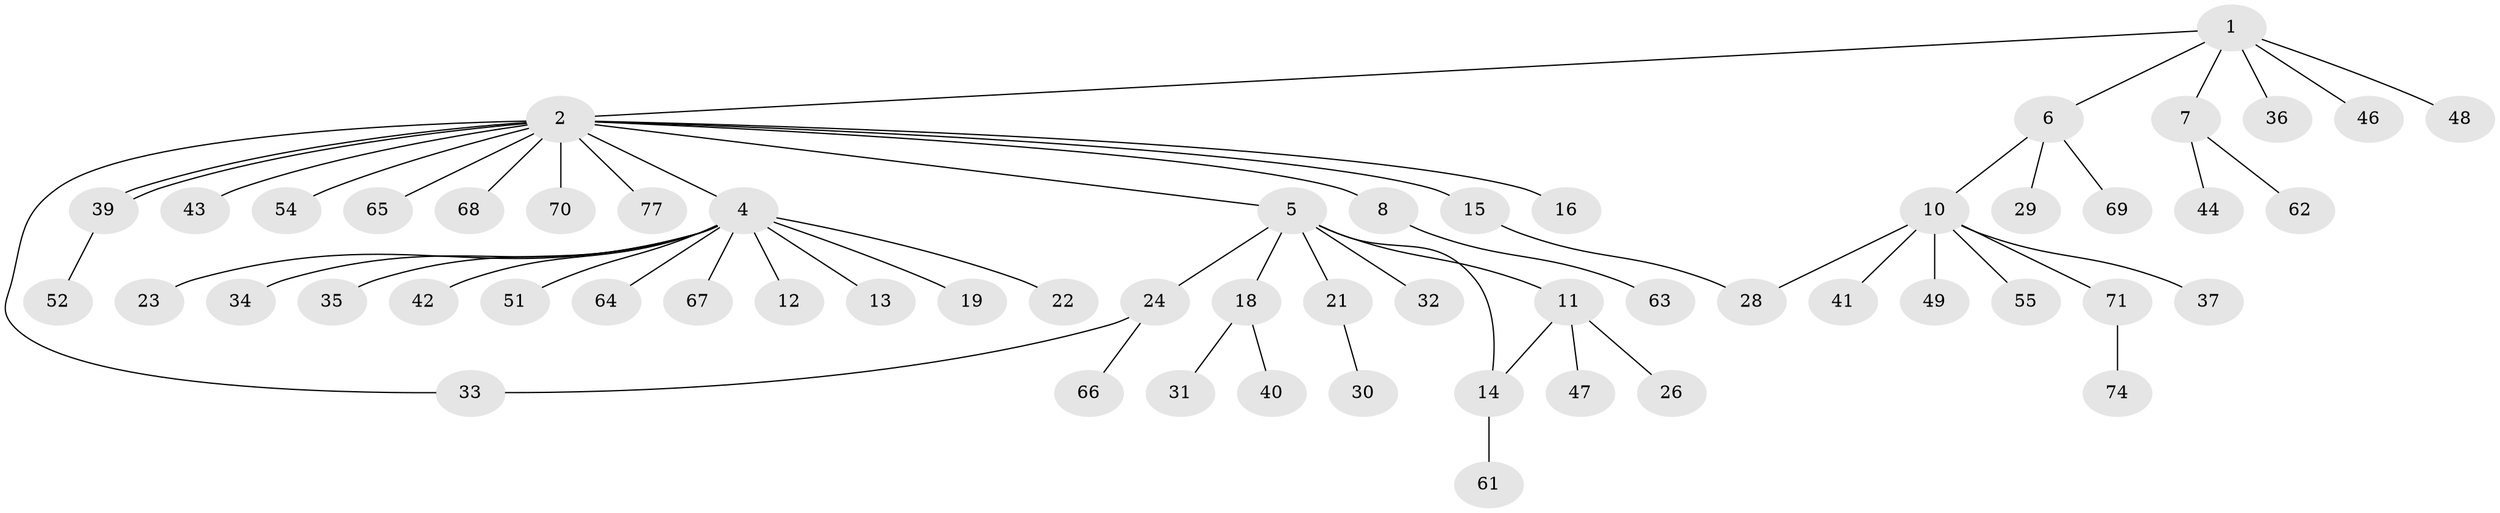 // Generated by graph-tools (version 1.1) at 2025/23/03/03/25 07:23:50]
// undirected, 58 vertices, 61 edges
graph export_dot {
graph [start="1"]
  node [color=gray90,style=filled];
  1 [super="+3"];
  2 [super="+38"];
  4 [super="+9"];
  5 [super="+56"];
  6 [super="+20"];
  7 [super="+25"];
  8 [super="+27"];
  10 [super="+17"];
  11 [super="+60"];
  12;
  13;
  14;
  15;
  16;
  18 [super="+76"];
  19;
  21 [super="+50"];
  22;
  23;
  24 [super="+58"];
  26;
  28 [super="+59"];
  29;
  30;
  31;
  32 [super="+53"];
  33 [super="+75"];
  34;
  35;
  36 [super="+57"];
  37 [super="+45"];
  39 [super="+73"];
  40 [super="+72"];
  41;
  42;
  43;
  44;
  46;
  47;
  48;
  49;
  51;
  52;
  54;
  55;
  61;
  62;
  63;
  64;
  65;
  66;
  67;
  68;
  69;
  70;
  71;
  74;
  77;
  1 -- 2;
  1 -- 6;
  1 -- 7;
  1 -- 36;
  1 -- 46;
  1 -- 48;
  2 -- 4;
  2 -- 5;
  2 -- 8;
  2 -- 15;
  2 -- 16;
  2 -- 33;
  2 -- 39;
  2 -- 39;
  2 -- 43;
  2 -- 54;
  2 -- 65;
  2 -- 68;
  2 -- 77;
  2 -- 70;
  4 -- 19;
  4 -- 51;
  4 -- 64;
  4 -- 67;
  4 -- 34;
  4 -- 35;
  4 -- 42;
  4 -- 12;
  4 -- 13;
  4 -- 22;
  4 -- 23;
  5 -- 11;
  5 -- 14;
  5 -- 18;
  5 -- 21;
  5 -- 24;
  5 -- 32;
  6 -- 10;
  6 -- 29;
  6 -- 69;
  7 -- 44;
  7 -- 62;
  8 -- 63;
  10 -- 28;
  10 -- 37;
  10 -- 49;
  10 -- 55;
  10 -- 71;
  10 -- 41;
  11 -- 14;
  11 -- 26;
  11 -- 47;
  14 -- 61;
  15 -- 28;
  18 -- 31;
  18 -- 40;
  21 -- 30;
  24 -- 33;
  24 -- 66;
  39 -- 52;
  71 -- 74;
}

